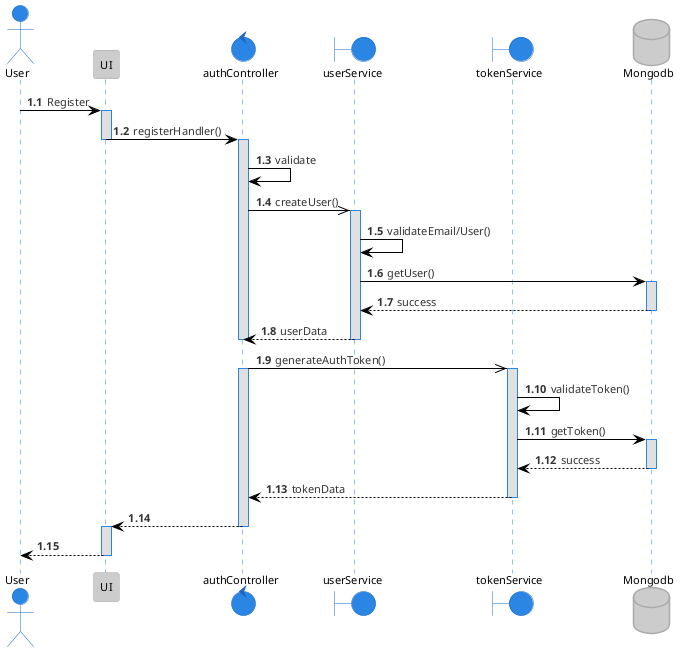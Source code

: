 @startuml regsiterSequence
!theme reddress-lightblue

autonumber 1.1
actor User
participant UI
control  authController
boundary userService
boundary tokenService
database Mongodb

User -> UI: Register
activate UI
UI -> authController: registerHandler()
deactivate UI
activate authController
authController -> authController: validate
authController ->> userService: createUser()
activate userService
userService -> userService: validateEmail/User()
userService -> Mongodb: getUser()
activate Mongodb
Mongodb --> userService: success
deactivate Mongodb
userService --> authController: userData
deactivate userService
deactivate authController

authController ->> tokenService: generateAuthToken()
activate authController
activate tokenService
tokenService -> tokenService: validateToken()
tokenService -> Mongodb: getToken()
activate Mongodb
Mongodb --> tokenService: success
deactivate Mongodb
tokenService --> authController: tokenData
deactivate tokenService
authController --> UI
deactivate authController
activate UI
UI --> User
deactivate UI
@enduml
